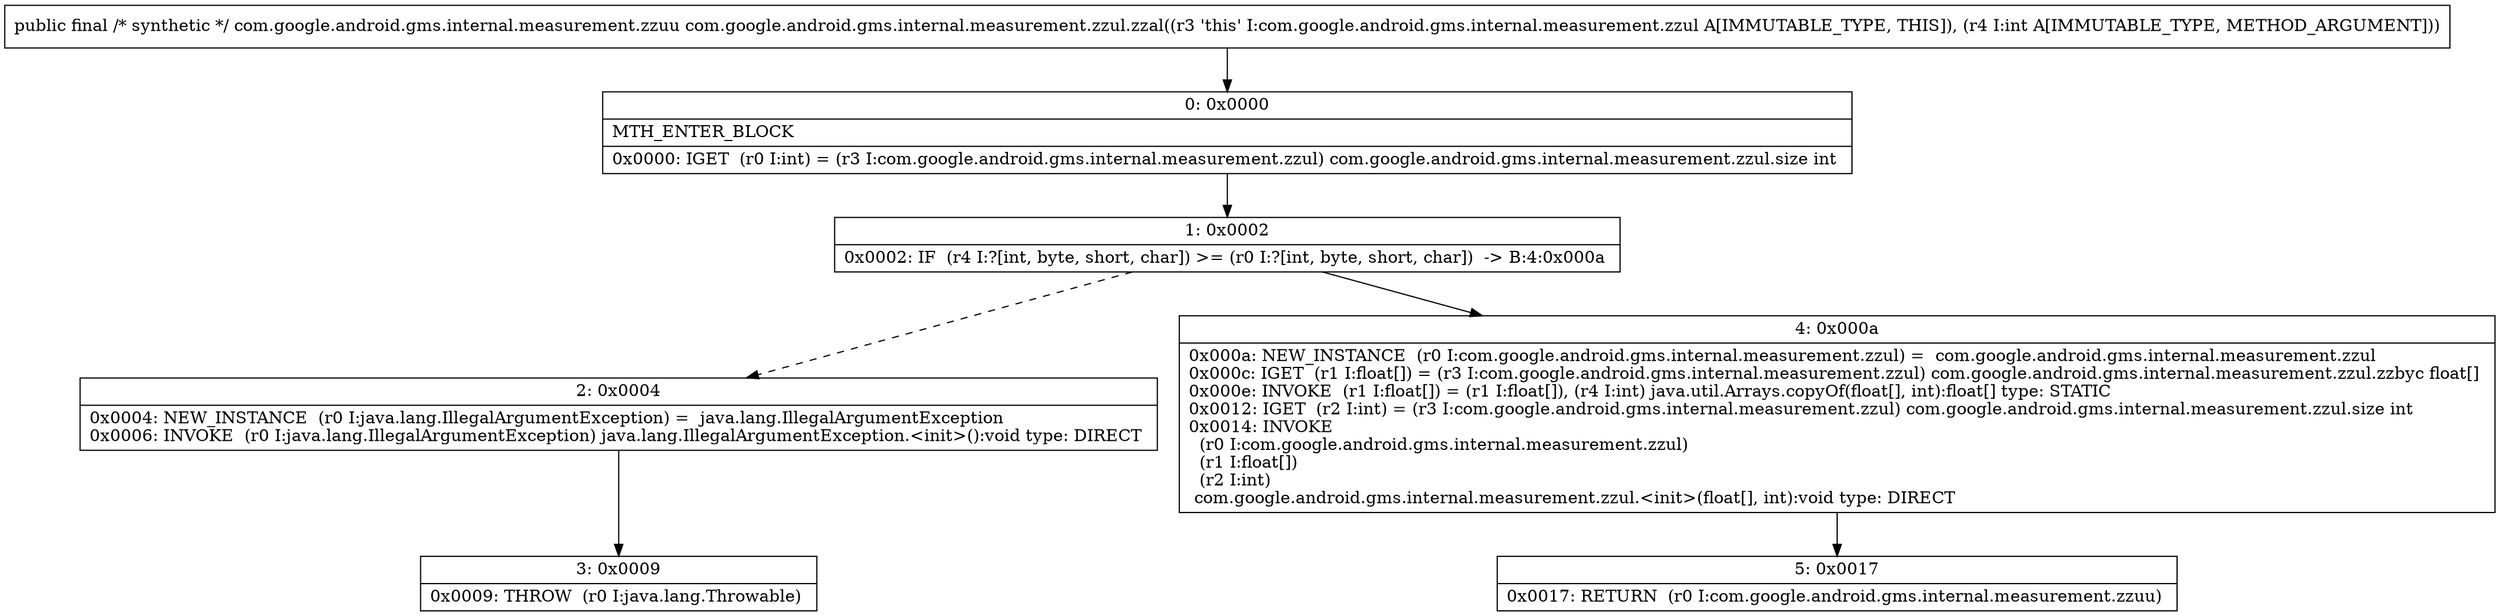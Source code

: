 digraph "CFG forcom.google.android.gms.internal.measurement.zzul.zzal(I)Lcom\/google\/android\/gms\/internal\/measurement\/zzuu;" {
Node_0 [shape=record,label="{0\:\ 0x0000|MTH_ENTER_BLOCK\l|0x0000: IGET  (r0 I:int) = (r3 I:com.google.android.gms.internal.measurement.zzul) com.google.android.gms.internal.measurement.zzul.size int \l}"];
Node_1 [shape=record,label="{1\:\ 0x0002|0x0002: IF  (r4 I:?[int, byte, short, char]) \>= (r0 I:?[int, byte, short, char])  \-\> B:4:0x000a \l}"];
Node_2 [shape=record,label="{2\:\ 0x0004|0x0004: NEW_INSTANCE  (r0 I:java.lang.IllegalArgumentException) =  java.lang.IllegalArgumentException \l0x0006: INVOKE  (r0 I:java.lang.IllegalArgumentException) java.lang.IllegalArgumentException.\<init\>():void type: DIRECT \l}"];
Node_3 [shape=record,label="{3\:\ 0x0009|0x0009: THROW  (r0 I:java.lang.Throwable) \l}"];
Node_4 [shape=record,label="{4\:\ 0x000a|0x000a: NEW_INSTANCE  (r0 I:com.google.android.gms.internal.measurement.zzul) =  com.google.android.gms.internal.measurement.zzul \l0x000c: IGET  (r1 I:float[]) = (r3 I:com.google.android.gms.internal.measurement.zzul) com.google.android.gms.internal.measurement.zzul.zzbyc float[] \l0x000e: INVOKE  (r1 I:float[]) = (r1 I:float[]), (r4 I:int) java.util.Arrays.copyOf(float[], int):float[] type: STATIC \l0x0012: IGET  (r2 I:int) = (r3 I:com.google.android.gms.internal.measurement.zzul) com.google.android.gms.internal.measurement.zzul.size int \l0x0014: INVOKE  \l  (r0 I:com.google.android.gms.internal.measurement.zzul)\l  (r1 I:float[])\l  (r2 I:int)\l com.google.android.gms.internal.measurement.zzul.\<init\>(float[], int):void type: DIRECT \l}"];
Node_5 [shape=record,label="{5\:\ 0x0017|0x0017: RETURN  (r0 I:com.google.android.gms.internal.measurement.zzuu) \l}"];
MethodNode[shape=record,label="{public final \/* synthetic *\/ com.google.android.gms.internal.measurement.zzuu com.google.android.gms.internal.measurement.zzul.zzal((r3 'this' I:com.google.android.gms.internal.measurement.zzul A[IMMUTABLE_TYPE, THIS]), (r4 I:int A[IMMUTABLE_TYPE, METHOD_ARGUMENT])) }"];
MethodNode -> Node_0;
Node_0 -> Node_1;
Node_1 -> Node_2[style=dashed];
Node_1 -> Node_4;
Node_2 -> Node_3;
Node_4 -> Node_5;
}

